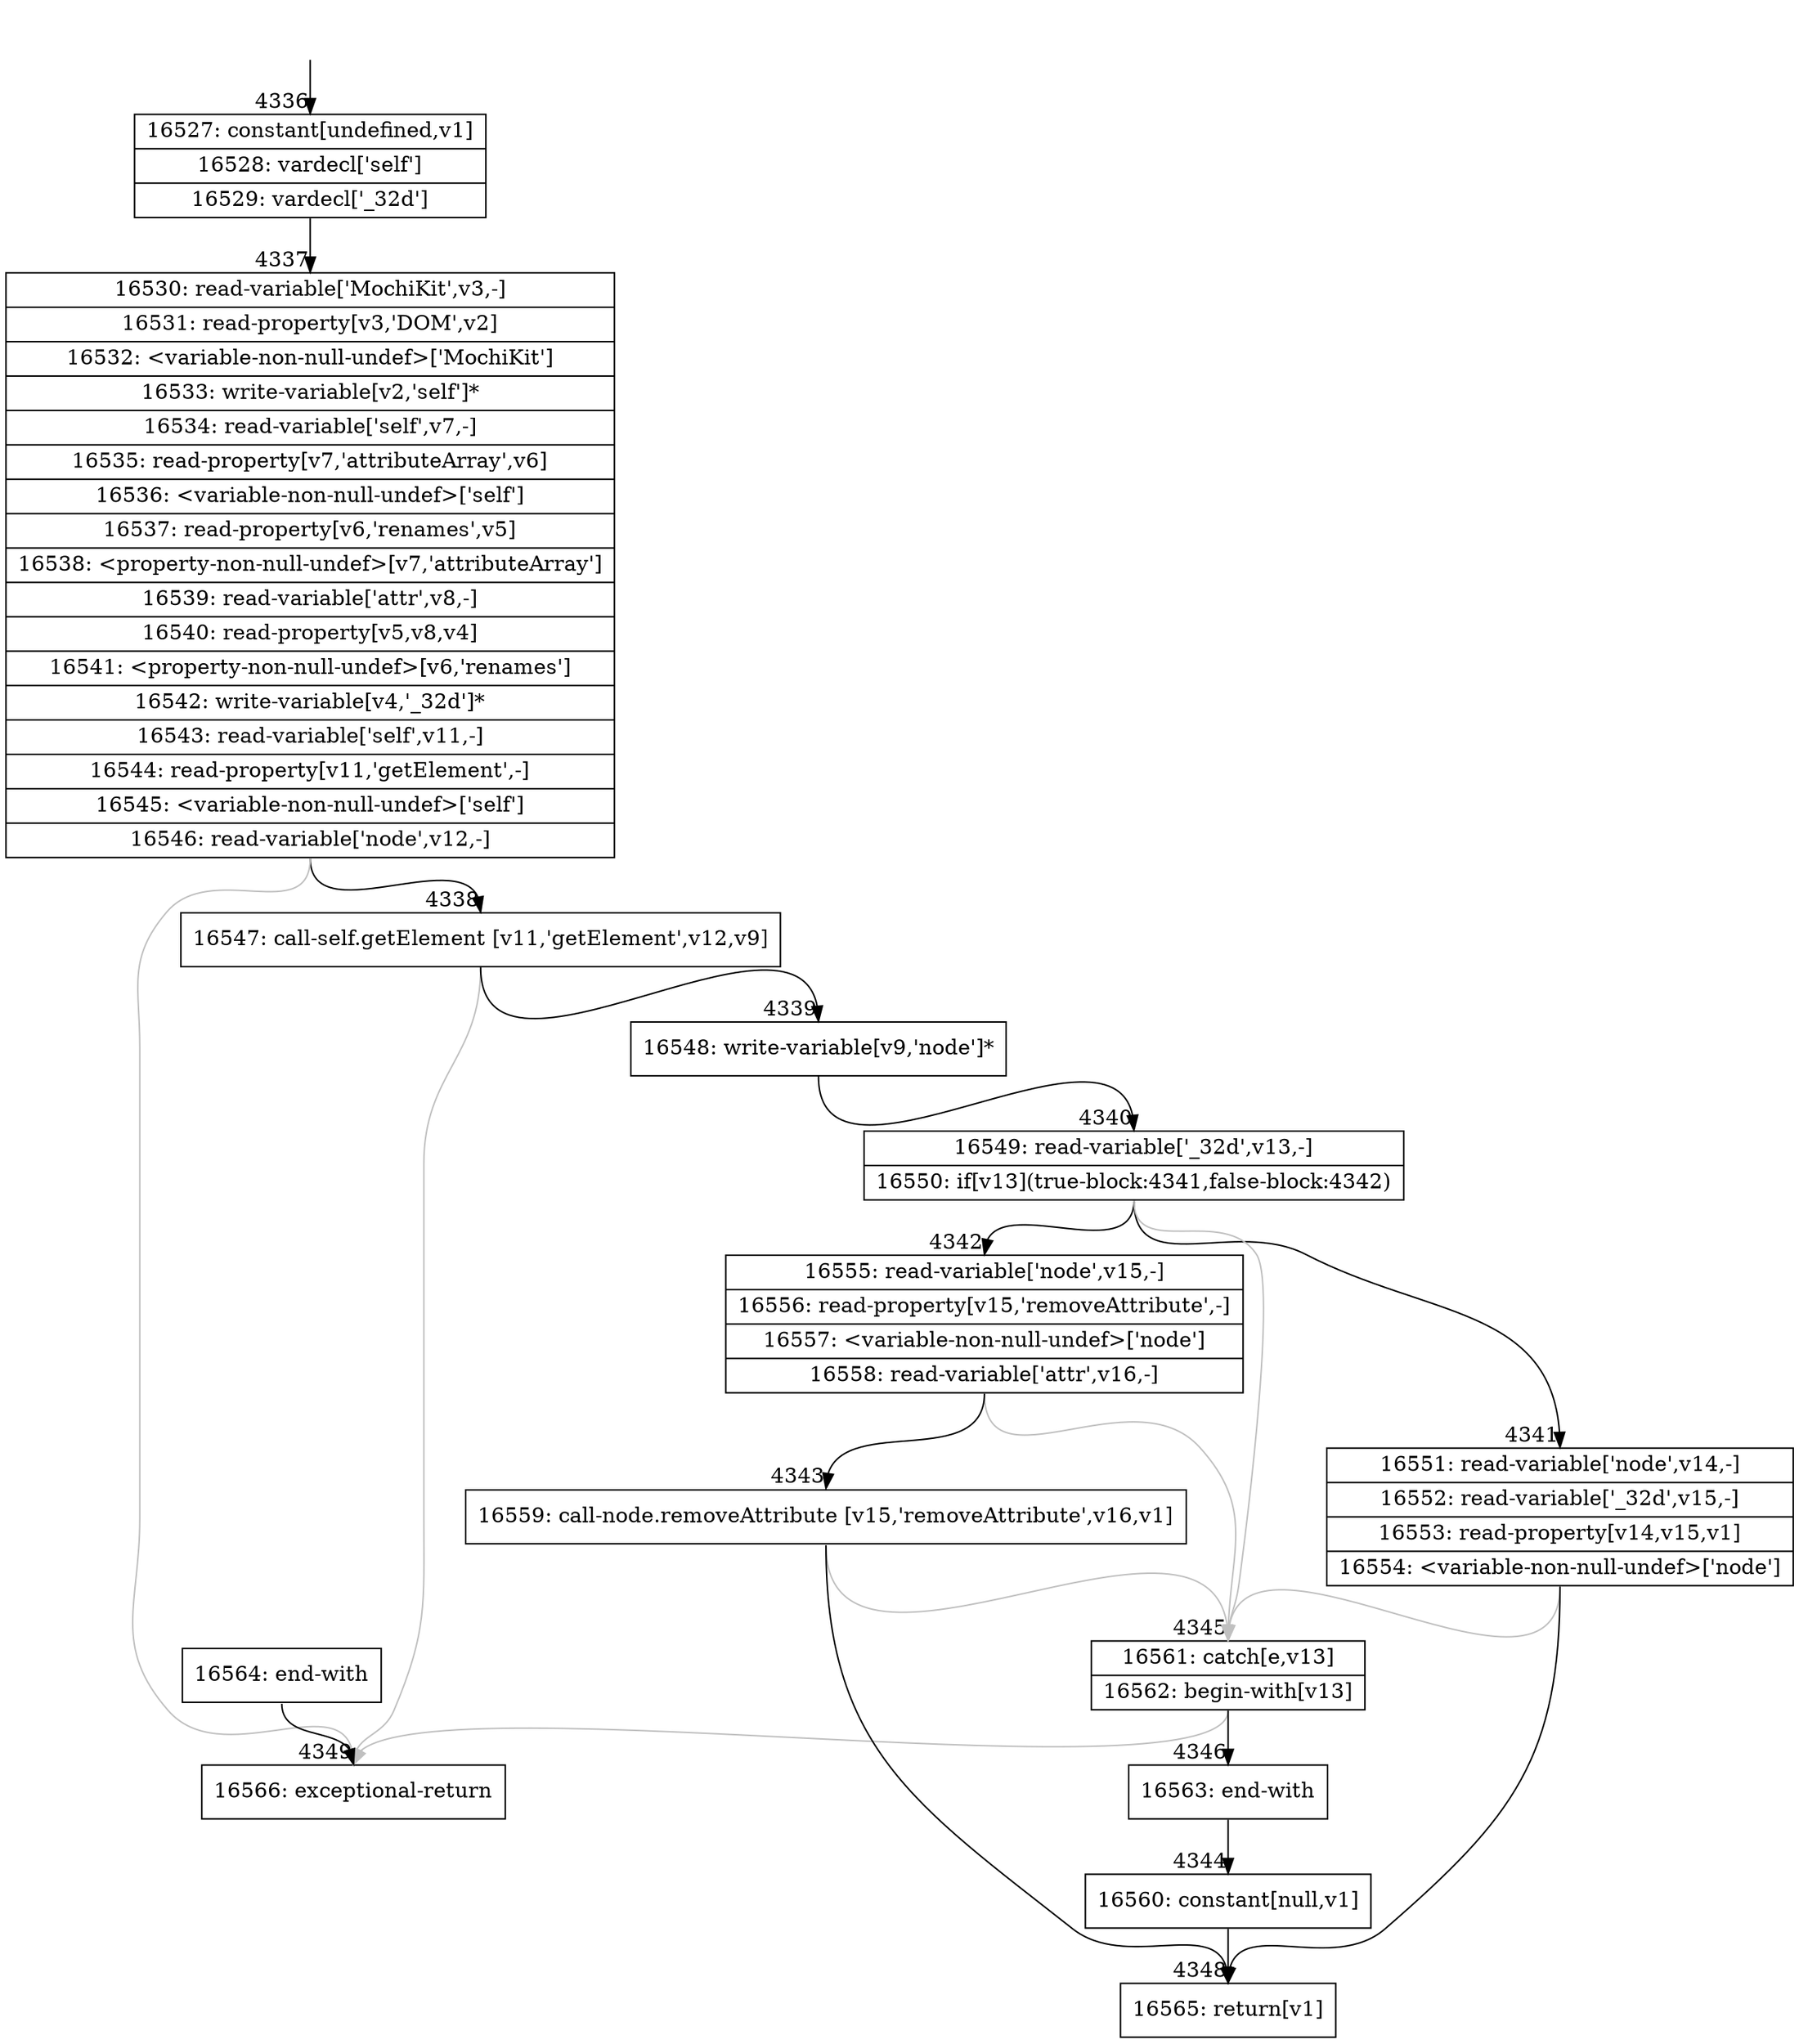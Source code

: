 digraph {
rankdir="TD"
BB_entry325[shape=none,label=""];
BB_entry325 -> BB4336 [tailport=s, headport=n, headlabel="    4336"]
BB4336 [shape=record label="{16527: constant[undefined,v1]|16528: vardecl['self']|16529: vardecl['_32d']}" ] 
BB4336 -> BB4337 [tailport=s, headport=n, headlabel="      4337"]
BB4337 [shape=record label="{16530: read-variable['MochiKit',v3,-]|16531: read-property[v3,'DOM',v2]|16532: \<variable-non-null-undef\>['MochiKit']|16533: write-variable[v2,'self']*|16534: read-variable['self',v7,-]|16535: read-property[v7,'attributeArray',v6]|16536: \<variable-non-null-undef\>['self']|16537: read-property[v6,'renames',v5]|16538: \<property-non-null-undef\>[v7,'attributeArray']|16539: read-variable['attr',v8,-]|16540: read-property[v5,v8,v4]|16541: \<property-non-null-undef\>[v6,'renames']|16542: write-variable[v4,'_32d']*|16543: read-variable['self',v11,-]|16544: read-property[v11,'getElement',-]|16545: \<variable-non-null-undef\>['self']|16546: read-variable['node',v12,-]}" ] 
BB4337 -> BB4338 [tailport=s, headport=n, headlabel="      4338"]
BB4337 -> BB4349 [tailport=s, headport=n, color=gray, headlabel="      4349"]
BB4338 [shape=record label="{16547: call-self.getElement [v11,'getElement',v12,v9]}" ] 
BB4338 -> BB4339 [tailport=s, headport=n, headlabel="      4339"]
BB4338 -> BB4349 [tailport=s, headport=n, color=gray]
BB4339 [shape=record label="{16548: write-variable[v9,'node']*}" ] 
BB4339 -> BB4340 [tailport=s, headport=n, headlabel="      4340"]
BB4340 [shape=record label="{16549: read-variable['_32d',v13,-]|16550: if[v13](true-block:4341,false-block:4342)}" ] 
BB4340 -> BB4341 [tailport=s, headport=n, headlabel="      4341"]
BB4340 -> BB4342 [tailport=s, headport=n, headlabel="      4342"]
BB4340 -> BB4345 [tailport=s, headport=n, color=gray, headlabel="      4345"]
BB4341 [shape=record label="{16551: read-variable['node',v14,-]|16552: read-variable['_32d',v15,-]|16553: read-property[v14,v15,v1]|16554: \<variable-non-null-undef\>['node']}" ] 
BB4341 -> BB4348 [tailport=s, headport=n, headlabel="      4348"]
BB4341 -> BB4345 [tailport=s, headport=n, color=gray]
BB4342 [shape=record label="{16555: read-variable['node',v15,-]|16556: read-property[v15,'removeAttribute',-]|16557: \<variable-non-null-undef\>['node']|16558: read-variable['attr',v16,-]}" ] 
BB4342 -> BB4343 [tailport=s, headport=n, headlabel="      4343"]
BB4342 -> BB4345 [tailport=s, headport=n, color=gray]
BB4343 [shape=record label="{16559: call-node.removeAttribute [v15,'removeAttribute',v16,v1]}" ] 
BB4343 -> BB4348 [tailport=s, headport=n]
BB4343 -> BB4345 [tailport=s, headport=n, color=gray]
BB4344 [shape=record label="{16560: constant[null,v1]}" ] 
BB4344 -> BB4348 [tailport=s, headport=n]
BB4345 [shape=record label="{16561: catch[e,v13]|16562: begin-with[v13]}" ] 
BB4345 -> BB4346 [tailport=s, headport=n, headlabel="      4346"]
BB4345 -> BB4349 [tailport=s, headport=n, color=gray]
BB4346 [shape=record label="{16563: end-with}" ] 
BB4346 -> BB4344 [tailport=s, headport=n, headlabel="      4344"]
BB4347 [shape=record label="{16564: end-with}" ] 
BB4347 -> BB4349 [tailport=s, headport=n]
BB4348 [shape=record label="{16565: return[v1]}" ] 
BB4349 [shape=record label="{16566: exceptional-return}" ] 
//#$~ 2985
}
